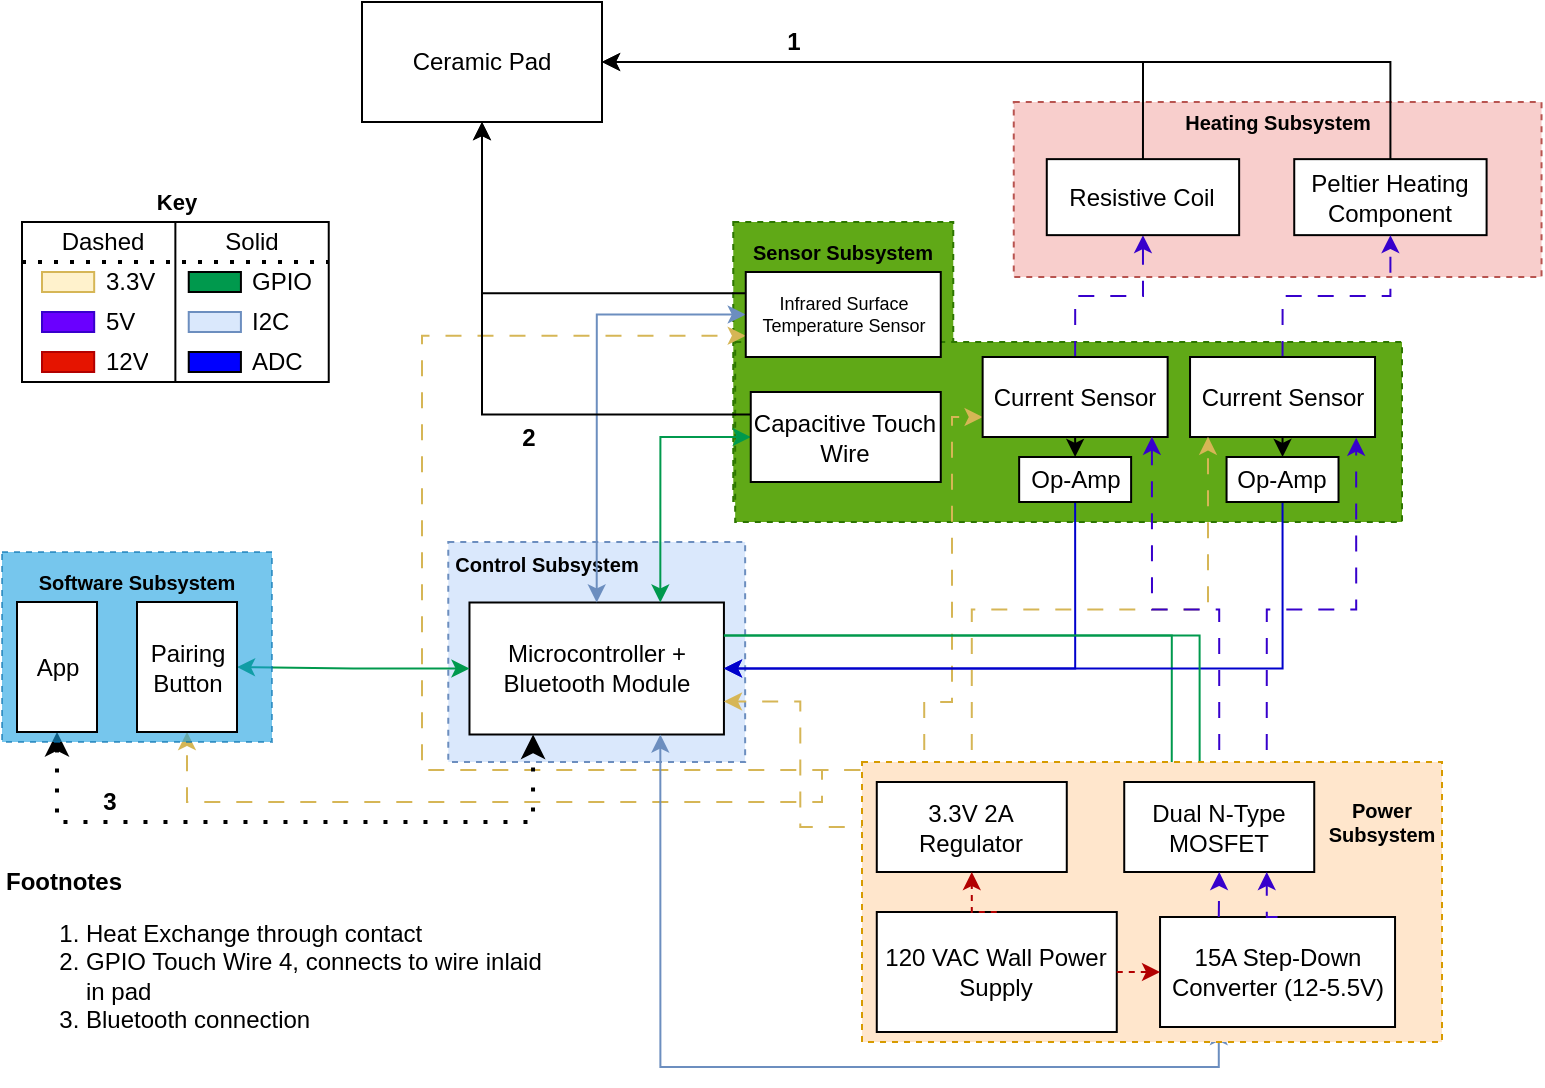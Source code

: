 <mxfile version="23.1.5" type="github">
  <diagram id="R2lEEEUBdFMjLlhIrx00" name="Page-1">
    <mxGraphModel dx="1938" dy="1047" grid="1" gridSize="10" guides="1" tooltips="1" connect="1" arrows="1" fold="1" page="1" pageScale="1" pageWidth="850" pageHeight="1100" math="0" shadow="0" extFonts="Permanent Marker^https://fonts.googleapis.com/css?family=Permanent+Marker">
      <root>
        <mxCell id="0" />
        <mxCell id="1" parent="0" />
        <mxCell id="Lt4sIG0qt5cg9dwQDyGw-117" value="" style="rounded=0;whiteSpace=wrap;html=1;fillColor=#f8cecc;strokeColor=#b85450;dashed=1;container=0;" parent="1" vertex="1">
          <mxGeometry x="545.88" y="130" width="263.88" height="87.5" as="geometry" />
        </mxCell>
        <mxCell id="Lt4sIG0qt5cg9dwQDyGw-119" value="" style="rounded=0;whiteSpace=wrap;html=1;fillColor=#60a917;strokeColor=#2D7600;fontColor=#ffffff;dashed=1;" parent="1" vertex="1">
          <mxGeometry x="405.63" y="190" width="110" height="140" as="geometry" />
        </mxCell>
        <mxCell id="qraEgwC79fjRJJOxNa_y-46" value="" style="rounded=0;whiteSpace=wrap;html=1;fillColor=#60a917;strokeColor=#2D7600;fontColor=#ffffff;dashed=1;" parent="1" vertex="1">
          <mxGeometry x="406.59" y="250" width="333.41" height="90" as="geometry" />
        </mxCell>
        <mxCell id="qraEgwC79fjRJJOxNa_y-48" value="" style="group" parent="1" vertex="1" connectable="0">
          <mxGeometry x="263.14" y="350" width="148.43" height="110" as="geometry" />
        </mxCell>
        <mxCell id="Lt4sIG0qt5cg9dwQDyGw-118" value="" style="rounded=0;whiteSpace=wrap;html=1;fillColor=#dae8fc;strokeColor=#6c8ebf;dashed=1;" parent="qraEgwC79fjRJJOxNa_y-48" vertex="1">
          <mxGeometry width="148.43" height="110.0" as="geometry" />
        </mxCell>
        <mxCell id="Lt4sIG0qt5cg9dwQDyGw-2" value="Microcontroller + Bluetooth Module" style="rounded=0;whiteSpace=wrap;html=1;" parent="qraEgwC79fjRJJOxNa_y-48" vertex="1">
          <mxGeometry x="10.602" y="30.25" width="127.226" height="66" as="geometry" />
        </mxCell>
        <UserObject label="Control Subsystem" placeholders="1" name="Variable" id="qraEgwC79fjRJJOxNa_y-67">
          <mxCell style="text;html=1;strokeColor=none;fillColor=none;align=center;verticalAlign=middle;whiteSpace=wrap;overflow=hidden;fontSize=10;fontStyle=1" parent="qraEgwC79fjRJJOxNa_y-48" vertex="1">
            <mxGeometry x="-8.938" width="116.624" height="22" as="geometry" />
          </mxCell>
        </UserObject>
        <mxCell id="qraEgwC79fjRJJOxNa_y-33" style="edgeStyle=orthogonalEdgeStyle;rounded=0;orthogonalLoop=1;jettySize=auto;html=1;exitX=0;exitY=0.5;exitDx=0;exitDy=0;entryX=0.75;entryY=0;entryDx=0;entryDy=0;startArrow=classic;startFill=1;strokeColor=#00994D;" parent="1" source="qraEgwC79fjRJJOxNa_y-6" target="Lt4sIG0qt5cg9dwQDyGw-2" edge="1">
          <mxGeometry relative="1" as="geometry" />
        </mxCell>
        <mxCell id="Lt4sIG0qt5cg9dwQDyGw-6" value="Ceramic Pad" style="rounded=0;whiteSpace=wrap;html=1;" parent="1" vertex="1">
          <mxGeometry x="220" y="80" width="120" height="60" as="geometry" />
        </mxCell>
        <mxCell id="HiyRN5I2vMWk7KIYHkQ8-1" style="edgeStyle=orthogonalEdgeStyle;rounded=0;orthogonalLoop=1;jettySize=auto;html=1;exitX=0;exitY=0.5;exitDx=0;exitDy=0;entryX=1;entryY=0.5;entryDx=0;entryDy=0;strokeColor=#00994D;startArrow=classic;startFill=1;" parent="1" source="Lt4sIG0qt5cg9dwQDyGw-2" target="HviYj5k7WsrF9Fkv7oXZ-1" edge="1">
          <mxGeometry relative="1" as="geometry" />
        </mxCell>
        <mxCell id="HiyRN5I2vMWk7KIYHkQ8-4" style="edgeStyle=orthogonalEdgeStyle;rounded=0;orthogonalLoop=1;jettySize=auto;html=1;exitX=0;exitY=0.5;exitDx=0;exitDy=0;entryX=0.5;entryY=0;entryDx=0;entryDy=0;startArrow=classic;startFill=1;fillColor=#dae8fc;strokeColor=#6c8ebf;" parent="1" source="Lt4sIG0qt5cg9dwQDyGw-4" target="Lt4sIG0qt5cg9dwQDyGw-2" edge="1">
          <mxGeometry relative="1" as="geometry" />
        </mxCell>
        <mxCell id="jp2hRJiwT73V6jLLSagm-35" style="edgeStyle=orthogonalEdgeStyle;rounded=0;orthogonalLoop=1;jettySize=auto;html=1;exitX=0;exitY=0.5;exitDx=0;exitDy=0;entryX=1;entryY=0.75;entryDx=0;entryDy=0;dashed=1;dashPattern=8 8;fillColor=#fff2cc;strokeColor=#d6b656;" parent="1" source="qraEgwC79fjRJJOxNa_y-2" target="Lt4sIG0qt5cg9dwQDyGw-2" edge="1">
          <mxGeometry relative="1" as="geometry" />
        </mxCell>
        <mxCell id="jp2hRJiwT73V6jLLSagm-59" style="edgeStyle=orthogonalEdgeStyle;rounded=0;orthogonalLoop=1;jettySize=auto;html=1;exitX=0;exitY=0.75;exitDx=0;exitDy=0;entryX=0;entryY=0.75;entryDx=0;entryDy=0;dashed=1;dashPattern=8 8;fillColor=#fff2cc;strokeColor=#d6b656;" parent="1" source="qraEgwC79fjRJJOxNa_y-2" target="Lt4sIG0qt5cg9dwQDyGw-4" edge="1">
          <mxGeometry relative="1" as="geometry">
            <Array as="points">
              <mxPoint x="250" y="464" />
              <mxPoint x="250" y="247" />
            </Array>
          </mxGeometry>
        </mxCell>
        <mxCell id="Xdc3RvCqtwJiZPK4LWXQ-7" style="edgeStyle=orthogonalEdgeStyle;rounded=0;orthogonalLoop=1;jettySize=auto;html=1;exitX=0.25;exitY=0;exitDx=0;exitDy=0;entryX=0;entryY=0.75;entryDx=0;entryDy=0;dashed=1;dashPattern=8 8;fillColor=#fff2cc;strokeColor=#d6b656;" edge="1" parent="1" source="qraEgwC79fjRJJOxNa_y-2" target="qraEgwC79fjRJJOxNa_y-31">
          <mxGeometry relative="1" as="geometry">
            <Array as="points">
              <mxPoint x="515" y="430" />
              <mxPoint x="515" y="288" />
            </Array>
          </mxGeometry>
        </mxCell>
        <mxCell id="Xdc3RvCqtwJiZPK4LWXQ-33" style="edgeStyle=orthogonalEdgeStyle;rounded=0;orthogonalLoop=1;jettySize=auto;html=1;exitX=0;exitY=0.75;exitDx=0;exitDy=0;entryX=0.5;entryY=1;entryDx=0;entryDy=0;dashed=1;dashPattern=8 8;fillColor=#fff2cc;strokeColor=#d6b656;" edge="1" parent="1" source="qraEgwC79fjRJJOxNa_y-2" target="HviYj5k7WsrF9Fkv7oXZ-1">
          <mxGeometry relative="1" as="geometry">
            <Array as="points">
              <mxPoint x="450" y="464" />
              <mxPoint x="450" y="480" />
              <mxPoint x="132" y="480" />
            </Array>
          </mxGeometry>
        </mxCell>
        <mxCell id="jp2hRJiwT73V6jLLSagm-55" style="edgeStyle=orthogonalEdgeStyle;rounded=0;orthogonalLoop=1;jettySize=auto;html=1;exitX=0.25;exitY=1;exitDx=0;exitDy=0;entryX=0.75;entryY=1;entryDx=0;entryDy=0;startArrow=classic;startFill=1;endArrow=classic;endFill=1;fillColor=#dae8fc;strokeColor=#6c8ebf;" parent="1" source="qraEgwC79fjRJJOxNa_y-3" target="Lt4sIG0qt5cg9dwQDyGw-2" edge="1">
          <mxGeometry relative="1" as="geometry" />
        </mxCell>
        <mxCell id="jp2hRJiwT73V6jLLSagm-62" style="edgeStyle=orthogonalEdgeStyle;rounded=0;orthogonalLoop=1;jettySize=auto;html=1;exitX=0.5;exitY=0;exitDx=0;exitDy=0;entryX=0.5;entryY=1;entryDx=0;entryDy=0;fillColor=#6a00ff;strokeColor=#3700CC;dashed=1;dashPattern=8 8;" parent="1" source="qraEgwC79fjRJJOxNa_y-31" target="HiyRN5I2vMWk7KIYHkQ8-54" edge="1">
          <mxGeometry relative="1" as="geometry" />
        </mxCell>
        <mxCell id="Xdc3RvCqtwJiZPK4LWXQ-2" style="edgeStyle=orthogonalEdgeStyle;rounded=0;orthogonalLoop=1;jettySize=auto;html=1;exitX=0.5;exitY=1;exitDx=0;exitDy=0;entryX=0.5;entryY=0;entryDx=0;entryDy=0;" edge="1" parent="1" source="qraEgwC79fjRJJOxNa_y-31" target="Xdc3RvCqtwJiZPK4LWXQ-1">
          <mxGeometry relative="1" as="geometry" />
        </mxCell>
        <mxCell id="qraEgwC79fjRJJOxNa_y-31" value="Current Sensor" style="rounded=0;whiteSpace=wrap;html=1;" parent="1" vertex="1">
          <mxGeometry x="530.32" y="257.5" width="92.5" height="40" as="geometry" />
        </mxCell>
        <mxCell id="jp2hRJiwT73V6jLLSagm-43" style="edgeStyle=orthogonalEdgeStyle;rounded=0;orthogonalLoop=1;jettySize=auto;html=1;exitX=0;exitY=0.25;exitDx=0;exitDy=0;entryX=0.5;entryY=1;entryDx=0;entryDy=0;" parent="1" source="Lt4sIG0qt5cg9dwQDyGw-4" target="Lt4sIG0qt5cg9dwQDyGw-6" edge="1">
          <mxGeometry relative="1" as="geometry" />
        </mxCell>
        <mxCell id="Lt4sIG0qt5cg9dwQDyGw-4" value="Infrared Surface Temperature Sensor" style="rounded=0;whiteSpace=wrap;html=1;fontSize=9;" parent="1" vertex="1">
          <mxGeometry x="411.88" y="215" width="97.5" height="42.5" as="geometry" />
        </mxCell>
        <mxCell id="HiyRN5I2vMWk7KIYHkQ8-41" style="edgeStyle=orthogonalEdgeStyle;rounded=0;orthogonalLoop=1;jettySize=auto;html=1;exitX=0;exitY=0.25;exitDx=0;exitDy=0;entryX=0.5;entryY=1;entryDx=0;entryDy=0;" parent="1" source="qraEgwC79fjRJJOxNa_y-6" target="Lt4sIG0qt5cg9dwQDyGw-6" edge="1">
          <mxGeometry relative="1" as="geometry" />
        </mxCell>
        <mxCell id="qraEgwC79fjRJJOxNa_y-6" value="Capacitive Touch Wire" style="rounded=0;whiteSpace=wrap;html=1;" parent="1" vertex="1">
          <mxGeometry x="414.38" y="275" width="95" height="45" as="geometry" />
        </mxCell>
        <UserObject label="Sensor Subsystem" placeholders="1" name="Variable" id="qraEgwC79fjRJJOxNa_y-32">
          <mxCell style="text;html=1;strokeColor=none;fillColor=none;align=center;verticalAlign=middle;whiteSpace=wrap;overflow=hidden;fontSize=10;fontStyle=1" parent="1" vertex="1">
            <mxGeometry x="400" y="195" width="121.25" height="20" as="geometry" />
          </mxCell>
        </UserObject>
        <mxCell id="jp2hRJiwT73V6jLLSagm-41" style="edgeStyle=orthogonalEdgeStyle;rounded=0;orthogonalLoop=1;jettySize=auto;html=1;exitX=0.5;exitY=0;exitDx=0;exitDy=0;entryX=1;entryY=0.5;entryDx=0;entryDy=0;" parent="1" source="Lt4sIG0qt5cg9dwQDyGw-3" target="Lt4sIG0qt5cg9dwQDyGw-6" edge="1">
          <mxGeometry relative="1" as="geometry" />
        </mxCell>
        <mxCell id="Lt4sIG0qt5cg9dwQDyGw-3" value="Peltier Heating Component" style="rounded=0;whiteSpace=wrap;html=1;" parent="1" vertex="1">
          <mxGeometry x="686.12" y="158.57" width="96.18" height="38" as="geometry" />
        </mxCell>
        <UserObject label="Heating Subsystem" placeholders="1" name="Variable" id="Lt4sIG0qt5cg9dwQDyGw-121">
          <mxCell style="text;html=1;strokeColor=none;fillColor=none;align=center;verticalAlign=middle;whiteSpace=wrap;overflow=hidden;fontSize=10;fontStyle=1" parent="1" vertex="1">
            <mxGeometry x="609.02" y="130" width="137.61" height="20" as="geometry" />
          </mxCell>
        </UserObject>
        <mxCell id="jp2hRJiwT73V6jLLSagm-2" style="edgeStyle=orthogonalEdgeStyle;rounded=0;orthogonalLoop=1;jettySize=auto;html=1;exitX=0.5;exitY=0;exitDx=0;exitDy=0;entryX=1;entryY=0.5;entryDx=0;entryDy=0;" parent="1" source="HiyRN5I2vMWk7KIYHkQ8-54" target="Lt4sIG0qt5cg9dwQDyGw-6" edge="1">
          <mxGeometry relative="1" as="geometry" />
        </mxCell>
        <mxCell id="HiyRN5I2vMWk7KIYHkQ8-54" value="Resistive Coil" style="rounded=0;whiteSpace=wrap;html=1;" parent="1" vertex="1">
          <mxGeometry x="562.39" y="158.57" width="96.18" height="38" as="geometry" />
        </mxCell>
        <mxCell id="jp2hRJiwT73V6jLLSagm-1" style="edgeStyle=orthogonalEdgeStyle;rounded=0;orthogonalLoop=1;jettySize=auto;html=1;exitX=0.5;exitY=1;exitDx=0;exitDy=0;entryX=0.25;entryY=1;entryDx=0;entryDy=0;dashed=1;dashPattern=1 4;startArrow=classic;startFill=1;strokeWidth=2;" parent="1" source="Lt4sIG0qt5cg9dwQDyGw-19" target="Lt4sIG0qt5cg9dwQDyGw-2" edge="1">
          <mxGeometry relative="1" as="geometry">
            <Array as="points">
              <mxPoint x="68" y="490" />
              <mxPoint x="306" y="490" />
            </Array>
          </mxGeometry>
        </mxCell>
        <mxCell id="jp2hRJiwT73V6jLLSagm-12" style="edgeStyle=orthogonalEdgeStyle;rounded=0;orthogonalLoop=1;jettySize=auto;html=1;exitX=0.5;exitY=0;exitDx=0;exitDy=0;entryX=0.5;entryY=1;entryDx=0;entryDy=0;fillColor=#6a00ff;strokeColor=#3700CC;dashed=1;dashPattern=8 8;" parent="1" source="jp2hRJiwT73V6jLLSagm-10" target="Lt4sIG0qt5cg9dwQDyGw-3" edge="1">
          <mxGeometry relative="1" as="geometry" />
        </mxCell>
        <mxCell id="Xdc3RvCqtwJiZPK4LWXQ-4" style="edgeStyle=orthogonalEdgeStyle;rounded=0;orthogonalLoop=1;jettySize=auto;html=1;exitX=0.5;exitY=1;exitDx=0;exitDy=0;entryX=0.5;entryY=0;entryDx=0;entryDy=0;" edge="1" parent="1" source="jp2hRJiwT73V6jLLSagm-10" target="Xdc3RvCqtwJiZPK4LWXQ-3">
          <mxGeometry relative="1" as="geometry" />
        </mxCell>
        <mxCell id="jp2hRJiwT73V6jLLSagm-10" value="Current Sensor" style="rounded=0;whiteSpace=wrap;html=1;" parent="1" vertex="1">
          <mxGeometry x="634.02" y="257.5" width="92.5" height="40" as="geometry" />
        </mxCell>
        <mxCell id="jp2hRJiwT73V6jLLSagm-61" style="edgeStyle=orthogonalEdgeStyle;rounded=0;orthogonalLoop=1;jettySize=auto;html=1;exitX=1;exitY=0.25;exitDx=0;exitDy=0;entryX=0.25;entryY=0;entryDx=0;entryDy=0;fillColor=#f8cecc;strokeColor=#00994D;" parent="1" source="Lt4sIG0qt5cg9dwQDyGw-2" target="jp2hRJiwT73V6jLLSagm-46" edge="1">
          <mxGeometry relative="1" as="geometry" />
        </mxCell>
        <mxCell id="Xdc3RvCqtwJiZPK4LWXQ-5" style="edgeStyle=orthogonalEdgeStyle;rounded=0;orthogonalLoop=1;jettySize=auto;html=1;exitX=0.5;exitY=1;exitDx=0;exitDy=0;entryX=1;entryY=0.5;entryDx=0;entryDy=0;fillColor=#fff2cc;strokeColor=#0000CC;" edge="1" parent="1" source="Xdc3RvCqtwJiZPK4LWXQ-1" target="Lt4sIG0qt5cg9dwQDyGw-2">
          <mxGeometry relative="1" as="geometry" />
        </mxCell>
        <mxCell id="Xdc3RvCqtwJiZPK4LWXQ-1" value="Op-Amp" style="rounded=0;whiteSpace=wrap;html=1;" vertex="1" parent="1">
          <mxGeometry x="548.58" y="307.5" width="55.98" height="22.5" as="geometry" />
        </mxCell>
        <mxCell id="Xdc3RvCqtwJiZPK4LWXQ-6" style="edgeStyle=orthogonalEdgeStyle;rounded=0;orthogonalLoop=1;jettySize=auto;html=1;exitX=0.5;exitY=1;exitDx=0;exitDy=0;entryX=1;entryY=0.5;entryDx=0;entryDy=0;fillColor=#fff2cc;strokeColor=#0000CC;" edge="1" parent="1" source="Xdc3RvCqtwJiZPK4LWXQ-3" target="Lt4sIG0qt5cg9dwQDyGw-2">
          <mxGeometry relative="1" as="geometry" />
        </mxCell>
        <mxCell id="Xdc3RvCqtwJiZPK4LWXQ-3" value="Op-Amp" style="rounded=0;whiteSpace=wrap;html=1;" vertex="1" parent="1">
          <mxGeometry x="652.28" y="307.5" width="55.98" height="22.5" as="geometry" />
        </mxCell>
        <mxCell id="Xdc3RvCqtwJiZPK4LWXQ-9" style="edgeStyle=orthogonalEdgeStyle;rounded=0;orthogonalLoop=1;jettySize=auto;html=1;exitX=0.5;exitY=0;exitDx=0;exitDy=0;entryX=0.097;entryY=0.996;entryDx=0;entryDy=0;entryPerimeter=0;dashed=1;dashPattern=8 8;fillColor=#fff2cc;strokeColor=#d6b656;" edge="1" parent="1" source="qraEgwC79fjRJJOxNa_y-2" target="jp2hRJiwT73V6jLLSagm-10">
          <mxGeometry relative="1" as="geometry" />
        </mxCell>
        <mxCell id="Xdc3RvCqtwJiZPK4LWXQ-10" style="edgeStyle=orthogonalEdgeStyle;rounded=0;orthogonalLoop=1;jettySize=auto;html=1;exitX=0.5;exitY=0;exitDx=0;exitDy=0;entryX=0.915;entryY=0.996;entryDx=0;entryDy=0;entryPerimeter=0;fillColor=#6a00ff;strokeColor=#3700CC;dashed=1;dashPattern=8 8;" edge="1" parent="1" source="jp2hRJiwT73V6jLLSagm-46" target="qraEgwC79fjRJJOxNa_y-31">
          <mxGeometry relative="1" as="geometry" />
        </mxCell>
        <mxCell id="Xdc3RvCqtwJiZPK4LWXQ-11" style="edgeStyle=orthogonalEdgeStyle;rounded=0;orthogonalLoop=1;jettySize=auto;html=1;exitX=0.75;exitY=0;exitDx=0;exitDy=0;entryX=0.898;entryY=1.009;entryDx=0;entryDy=0;entryPerimeter=0;fillColor=#6a00ff;strokeColor=#3700CC;dashed=1;dashPattern=8 8;" edge="1" parent="1" source="jp2hRJiwT73V6jLLSagm-46" target="jp2hRJiwT73V6jLLSagm-10">
          <mxGeometry relative="1" as="geometry" />
        </mxCell>
        <mxCell id="Xdc3RvCqtwJiZPK4LWXQ-32" style="edgeStyle=orthogonalEdgeStyle;rounded=0;orthogonalLoop=1;jettySize=auto;html=1;exitX=1;exitY=0.25;exitDx=0;exitDy=0;entryX=0.397;entryY=-0.007;entryDx=0;entryDy=0;entryPerimeter=0;fillColor=#f8cecc;strokeColor=#00994D;" edge="1" parent="1" source="Lt4sIG0qt5cg9dwQDyGw-2" target="jp2hRJiwT73V6jLLSagm-46">
          <mxGeometry relative="1" as="geometry" />
        </mxCell>
        <mxCell id="Xdc3RvCqtwJiZPK4LWXQ-50" value="" style="group" vertex="1" connectable="0" parent="1">
          <mxGeometry x="50" y="170" width="153.37" height="100" as="geometry" />
        </mxCell>
        <mxCell id="Xdc3RvCqtwJiZPK4LWXQ-43" value="" style="rounded=0;whiteSpace=wrap;html=1;" vertex="1" parent="Xdc3RvCqtwJiZPK4LWXQ-50">
          <mxGeometry y="20" width="153.37" height="80" as="geometry" />
        </mxCell>
        <mxCell id="Xdc3RvCqtwJiZPK4LWXQ-34" value="Key" style="text;strokeColor=none;fillColor=none;html=1;fontSize=11;fontStyle=1;verticalAlign=middle;align=center;" vertex="1" parent="Xdc3RvCqtwJiZPK4LWXQ-50">
          <mxGeometry x="51.63" width="50" height="20" as="geometry" />
        </mxCell>
        <mxCell id="Xdc3RvCqtwJiZPK4LWXQ-38" value="Solid" style="text;html=1;align=center;verticalAlign=middle;whiteSpace=wrap;rounded=0;" vertex="1" parent="Xdc3RvCqtwJiZPK4LWXQ-50">
          <mxGeometry x="90" y="20" width="50" height="20" as="geometry" />
        </mxCell>
        <mxCell id="Xdc3RvCqtwJiZPK4LWXQ-45" value="" style="endArrow=none;html=1;rounded=0;entryX=0.5;entryY=0;entryDx=0;entryDy=0;exitX=0.5;exitY=1;exitDx=0;exitDy=0;" edge="1" parent="Xdc3RvCqtwJiZPK4LWXQ-50" source="Xdc3RvCqtwJiZPK4LWXQ-43" target="Xdc3RvCqtwJiZPK4LWXQ-43">
          <mxGeometry width="50" height="50" relative="1" as="geometry">
            <mxPoint x="80" y="120" as="sourcePoint" />
            <mxPoint x="70" y="40" as="targetPoint" />
          </mxGeometry>
        </mxCell>
        <mxCell id="Xdc3RvCqtwJiZPK4LWXQ-46" value="" style="group" vertex="1" connectable="0" parent="Xdc3RvCqtwJiZPK4LWXQ-50">
          <mxGeometry x="10" y="40" width="70" height="60" as="geometry" />
        </mxCell>
        <mxCell id="Xdc3RvCqtwJiZPK4LWXQ-13" value="" style="rounded=0;whiteSpace=wrap;html=1;fillColor=#fff2cc;strokeColor=#d6b656;" vertex="1" parent="Xdc3RvCqtwJiZPK4LWXQ-46">
          <mxGeometry y="5" width="26.09" height="10" as="geometry" />
        </mxCell>
        <mxCell id="Xdc3RvCqtwJiZPK4LWXQ-14" value="3.3V" style="text;strokeColor=none;fillColor=none;align=left;verticalAlign=middle;spacingLeft=4;spacingRight=4;overflow=hidden;points=[[0,0.5],[1,0.5]];portConstraint=eastwest;rotatable=0;whiteSpace=wrap;html=1;" vertex="1" parent="Xdc3RvCqtwJiZPK4LWXQ-46">
          <mxGeometry x="26.09" width="43.91" height="20" as="geometry" />
        </mxCell>
        <mxCell id="Xdc3RvCqtwJiZPK4LWXQ-15" value="5V" style="text;strokeColor=none;fillColor=none;align=left;verticalAlign=middle;spacingLeft=4;spacingRight=4;overflow=hidden;points=[[0,0.5],[1,0.5]];portConstraint=eastwest;rotatable=0;whiteSpace=wrap;html=1;" vertex="1" parent="Xdc3RvCqtwJiZPK4LWXQ-46">
          <mxGeometry x="26.09" y="20" width="43.91" height="20" as="geometry" />
        </mxCell>
        <mxCell id="Xdc3RvCqtwJiZPK4LWXQ-16" value="" style="rounded=0;whiteSpace=wrap;html=1;fillColor=#6a00ff;fontColor=#ffffff;strokeColor=#3700CC;" vertex="1" parent="Xdc3RvCqtwJiZPK4LWXQ-46">
          <mxGeometry y="25" width="26.09" height="10" as="geometry" />
        </mxCell>
        <mxCell id="Xdc3RvCqtwJiZPK4LWXQ-21" value="" style="rounded=0;whiteSpace=wrap;html=1;fillColor=#e51400;fontColor=#ffffff;strokeColor=#B20000;" vertex="1" parent="Xdc3RvCqtwJiZPK4LWXQ-46">
          <mxGeometry y="45" width="26.09" height="10" as="geometry" />
        </mxCell>
        <mxCell id="Xdc3RvCqtwJiZPK4LWXQ-22" value="12V" style="text;strokeColor=none;fillColor=none;align=left;verticalAlign=middle;spacingLeft=4;spacingRight=4;overflow=hidden;points=[[0,0.5],[1,0.5]];portConstraint=eastwest;rotatable=0;whiteSpace=wrap;html=1;" vertex="1" parent="Xdc3RvCqtwJiZPK4LWXQ-46">
          <mxGeometry x="26.09" y="40" width="43.91" height="20" as="geometry" />
        </mxCell>
        <mxCell id="Xdc3RvCqtwJiZPK4LWXQ-37" value="Dashed" style="text;html=1;align=center;verticalAlign=middle;whiteSpace=wrap;rounded=0;" vertex="1" parent="Xdc3RvCqtwJiZPK4LWXQ-50">
          <mxGeometry x="16.66" y="20" width="46.71" height="20" as="geometry" />
        </mxCell>
        <mxCell id="Xdc3RvCqtwJiZPK4LWXQ-48" value="" style="group" vertex="1" connectable="0" parent="Xdc3RvCqtwJiZPK4LWXQ-50">
          <mxGeometry x="83.37" y="40" width="70" height="60" as="geometry" />
        </mxCell>
        <mxCell id="Xdc3RvCqtwJiZPK4LWXQ-23" value="GPIO" style="text;strokeColor=none;fillColor=none;align=left;verticalAlign=middle;spacingLeft=4;spacingRight=4;overflow=hidden;points=[[0,0.5],[1,0.5]];portConstraint=eastwest;rotatable=0;whiteSpace=wrap;html=1;" vertex="1" parent="Xdc3RvCqtwJiZPK4LWXQ-48">
          <mxGeometry x="26.09" width="43.91" height="20" as="geometry" />
        </mxCell>
        <mxCell id="Xdc3RvCqtwJiZPK4LWXQ-24" value="" style="rounded=0;whiteSpace=wrap;html=1;fillColor=#00994D;" vertex="1" parent="Xdc3RvCqtwJiZPK4LWXQ-48">
          <mxGeometry y="5" width="26.09" height="10" as="geometry" />
        </mxCell>
        <mxCell id="Xdc3RvCqtwJiZPK4LWXQ-26" value="" style="rounded=0;whiteSpace=wrap;html=1;fillColor=#dae8fc;strokeColor=#6c8ebf;" vertex="1" parent="Xdc3RvCqtwJiZPK4LWXQ-48">
          <mxGeometry y="25" width="26.09" height="10" as="geometry" />
        </mxCell>
        <mxCell id="Xdc3RvCqtwJiZPK4LWXQ-27" value="I2C" style="text;strokeColor=none;fillColor=none;align=left;verticalAlign=middle;spacingLeft=4;spacingRight=4;overflow=hidden;points=[[0,0.5],[1,0.5]];portConstraint=eastwest;rotatable=0;whiteSpace=wrap;html=1;" vertex="1" parent="Xdc3RvCqtwJiZPK4LWXQ-48">
          <mxGeometry x="26.09" y="20" width="43.91" height="20" as="geometry" />
        </mxCell>
        <mxCell id="Xdc3RvCqtwJiZPK4LWXQ-28" value="ADC" style="text;strokeColor=none;fillColor=none;align=left;verticalAlign=middle;spacingLeft=4;spacingRight=4;overflow=hidden;points=[[0,0.5],[1,0.5]];portConstraint=eastwest;rotatable=0;whiteSpace=wrap;html=1;" vertex="1" parent="Xdc3RvCqtwJiZPK4LWXQ-48">
          <mxGeometry x="26.09" y="40" width="43.91" height="20" as="geometry" />
        </mxCell>
        <mxCell id="Xdc3RvCqtwJiZPK4LWXQ-29" value="" style="rounded=0;whiteSpace=wrap;html=1;fillColor=#0000FF;" vertex="1" parent="Xdc3RvCqtwJiZPK4LWXQ-48">
          <mxGeometry y="45" width="26.09" height="10" as="geometry" />
        </mxCell>
        <mxCell id="Xdc3RvCqtwJiZPK4LWXQ-49" value="" style="endArrow=none;dashed=1;html=1;dashPattern=1 3;strokeWidth=2;rounded=0;entryX=1;entryY=0.25;entryDx=0;entryDy=0;exitX=0;exitY=0.25;exitDx=0;exitDy=0;" edge="1" parent="Xdc3RvCqtwJiZPK4LWXQ-50" source="Xdc3RvCqtwJiZPK4LWXQ-43" target="Xdc3RvCqtwJiZPK4LWXQ-43">
          <mxGeometry width="50" height="50" relative="1" as="geometry">
            <mxPoint x="-6.63" y="90" as="sourcePoint" />
            <mxPoint x="43.37" y="40" as="targetPoint" />
          </mxGeometry>
        </mxCell>
        <mxCell id="Xdc3RvCqtwJiZPK4LWXQ-54" value="1" style="text;html=1;align=center;verticalAlign=middle;whiteSpace=wrap;rounded=0;fontStyle=1" vertex="1" parent="1">
          <mxGeometry x="421.88" y="90" width="28.12" height="20" as="geometry" />
        </mxCell>
        <mxCell id="Xdc3RvCqtwJiZPK4LWXQ-55" value="2" style="text;html=1;align=center;verticalAlign=middle;whiteSpace=wrap;rounded=0;fontStyle=1" vertex="1" parent="1">
          <mxGeometry x="290" y="287.5" width="26.86" height="20" as="geometry" />
        </mxCell>
        <mxCell id="Xdc3RvCqtwJiZPK4LWXQ-57" value="3" style="text;html=1;align=center;verticalAlign=middle;whiteSpace=wrap;rounded=0;fontStyle=1" vertex="1" parent="1">
          <mxGeometry x="80" y="470" width="28.12" height="20" as="geometry" />
        </mxCell>
        <mxCell id="Xdc3RvCqtwJiZPK4LWXQ-58" value="" style="group" vertex="1" connectable="0" parent="1">
          <mxGeometry x="40" y="355" width="135" height="95" as="geometry" />
        </mxCell>
        <mxCell id="Lt4sIG0qt5cg9dwQDyGw-126" value="" style="rounded=0;whiteSpace=wrap;html=1;fillColor=#1ba1e2;fontColor=#ffffff;strokeColor=#006EAF;opacity=60;dashed=1;container=0;" parent="Xdc3RvCqtwJiZPK4LWXQ-58" vertex="1">
          <mxGeometry width="135" height="95" as="geometry" />
        </mxCell>
        <mxCell id="Lt4sIG0qt5cg9dwQDyGw-19" value="App" style="rounded=0;whiteSpace=wrap;html=1;container=0;" parent="Xdc3RvCqtwJiZPK4LWXQ-58" vertex="1">
          <mxGeometry x="7.5" y="25" width="40" height="65" as="geometry" />
        </mxCell>
        <UserObject label="Software Subsystem" placeholders="1" name="Variable" id="Lt4sIG0qt5cg9dwQDyGw-128">
          <mxCell style="text;html=1;strokeColor=none;fillColor=none;align=center;verticalAlign=middle;whiteSpace=wrap;overflow=hidden;fontSize=10;fontStyle=1;container=0;" parent="Xdc3RvCqtwJiZPK4LWXQ-58" vertex="1">
            <mxGeometry x="13.13" y="5" width="108.75" height="20" as="geometry" />
          </mxCell>
        </UserObject>
        <mxCell id="HviYj5k7WsrF9Fkv7oXZ-1" value="Pairing Button" style="rounded=0;whiteSpace=wrap;html=1;container=0;" parent="Xdc3RvCqtwJiZPK4LWXQ-58" vertex="1">
          <mxGeometry x="67.5" y="25" width="50" height="65" as="geometry" />
        </mxCell>
        <mxCell id="Xdc3RvCqtwJiZPK4LWXQ-60" value="&lt;div&gt;&lt;b&gt;Footnotes&lt;/b&gt;&lt;/div&gt;&lt;ol&gt;&lt;li&gt;Heat Exchange through contact&lt;/li&gt;&lt;li&gt;GPIO Touch Wire 4, connects to wire inlaid in pad&lt;/li&gt;&lt;li&gt;Bluetooth connection&lt;/li&gt;&lt;/ol&gt;" style="text;strokeColor=none;fillColor=none;html=1;whiteSpace=wrap;verticalAlign=middle;overflow=hidden;" vertex="1" parent="1">
          <mxGeometry x="40" y="510" width="280" height="100" as="geometry" />
        </mxCell>
        <mxCell id="Xdc3RvCqtwJiZPK4LWXQ-62" value="" style="group" vertex="1" connectable="0" parent="1">
          <mxGeometry x="470" y="460" width="290" height="140" as="geometry" />
        </mxCell>
        <mxCell id="qraEgwC79fjRJJOxNa_y-37" value="" style="rounded=0;whiteSpace=wrap;html=1;fillColor=#ffe6cc;strokeColor=#d79b00;dashed=1;" parent="Xdc3RvCqtwJiZPK4LWXQ-62" vertex="1">
          <mxGeometry width="290" height="140" as="geometry" />
        </mxCell>
        <mxCell id="Lt4sIG0qt5cg9dwQDyGw-8" value="120 VAC Wall Power Supply" style="rounded=0;whiteSpace=wrap;html=1;" parent="Xdc3RvCqtwJiZPK4LWXQ-62" vertex="1">
          <mxGeometry x="7.39" y="75" width="120" height="60" as="geometry" />
        </mxCell>
        <mxCell id="qraEgwC79fjRJJOxNa_y-2" value="3.3V 2A Regulator" style="rounded=0;whiteSpace=wrap;html=1;" parent="Xdc3RvCqtwJiZPK4LWXQ-62" vertex="1">
          <mxGeometry x="7.39" y="10" width="95" height="45" as="geometry" />
        </mxCell>
        <mxCell id="jp2hRJiwT73V6jLLSagm-48" style="edgeStyle=orthogonalEdgeStyle;rounded=0;orthogonalLoop=1;jettySize=auto;html=1;exitX=0.5;exitY=0;exitDx=0;exitDy=0;entryX=0.5;entryY=1;entryDx=0;entryDy=0;dashed=1;fillColor=#e51400;strokeColor=#B20000;" parent="Xdc3RvCqtwJiZPK4LWXQ-62" source="Lt4sIG0qt5cg9dwQDyGw-8" target="qraEgwC79fjRJJOxNa_y-2" edge="1">
          <mxGeometry relative="1" as="geometry" />
        </mxCell>
        <mxCell id="qraEgwC79fjRJJOxNa_y-3" value="15A Step-Down Converter (12-5.5V)" style="rounded=0;whiteSpace=wrap;html=1;" parent="Xdc3RvCqtwJiZPK4LWXQ-62" vertex="1">
          <mxGeometry x="149.02" y="77.5" width="117.5" height="55" as="geometry" />
        </mxCell>
        <mxCell id="jp2hRJiwT73V6jLLSagm-49" style="edgeStyle=orthogonalEdgeStyle;rounded=0;orthogonalLoop=1;jettySize=auto;html=1;exitX=1;exitY=0.5;exitDx=0;exitDy=0;entryX=0;entryY=0.5;entryDx=0;entryDy=0;dashed=1;fillColor=#e51400;strokeColor=#B20000;" parent="Xdc3RvCqtwJiZPK4LWXQ-62" source="Lt4sIG0qt5cg9dwQDyGw-8" target="qraEgwC79fjRJJOxNa_y-3" edge="1">
          <mxGeometry relative="1" as="geometry" />
        </mxCell>
        <mxCell id="jp2hRJiwT73V6jLLSagm-46" value="Dual N-Type MOSFET" style="rounded=0;whiteSpace=wrap;html=1;" parent="Xdc3RvCqtwJiZPK4LWXQ-62" vertex="1">
          <mxGeometry x="131.12" y="10" width="95" height="45" as="geometry" />
        </mxCell>
        <mxCell id="jp2hRJiwT73V6jLLSagm-50" style="edgeStyle=orthogonalEdgeStyle;rounded=0;orthogonalLoop=1;jettySize=auto;html=1;exitX=0.5;exitY=0;exitDx=0;exitDy=0;entryX=0.75;entryY=1;entryDx=0;entryDy=0;fillColor=#6a00ff;strokeColor=#3700CC;dashed=1;dashPattern=8 8;" parent="Xdc3RvCqtwJiZPK4LWXQ-62" source="qraEgwC79fjRJJOxNa_y-3" target="jp2hRJiwT73V6jLLSagm-46" edge="1">
          <mxGeometry relative="1" as="geometry" />
        </mxCell>
        <mxCell id="jp2hRJiwT73V6jLLSagm-54" style="edgeStyle=orthogonalEdgeStyle;rounded=0;orthogonalLoop=1;jettySize=auto;html=1;exitX=0.25;exitY=0;exitDx=0;exitDy=0;entryX=0.5;entryY=1;entryDx=0;entryDy=0;fillColor=#6a00ff;strokeColor=#3700CC;dashed=1;dashPattern=8 8;" parent="Xdc3RvCqtwJiZPK4LWXQ-62" source="qraEgwC79fjRJJOxNa_y-3" target="jp2hRJiwT73V6jLLSagm-46" edge="1">
          <mxGeometry relative="1" as="geometry" />
        </mxCell>
        <UserObject label="Power&lt;br&gt;Subsystem" placeholders="1" name="Variable" id="jp2hRJiwT73V6jLLSagm-56">
          <mxCell style="text;html=1;strokeColor=none;fillColor=none;align=center;verticalAlign=middle;whiteSpace=wrap;overflow=hidden;fontSize=10;fontStyle=1" parent="Xdc3RvCqtwJiZPK4LWXQ-62" vertex="1">
            <mxGeometry x="230" y="10" width="60" height="40" as="geometry" />
          </mxCell>
        </UserObject>
      </root>
    </mxGraphModel>
  </diagram>
</mxfile>
